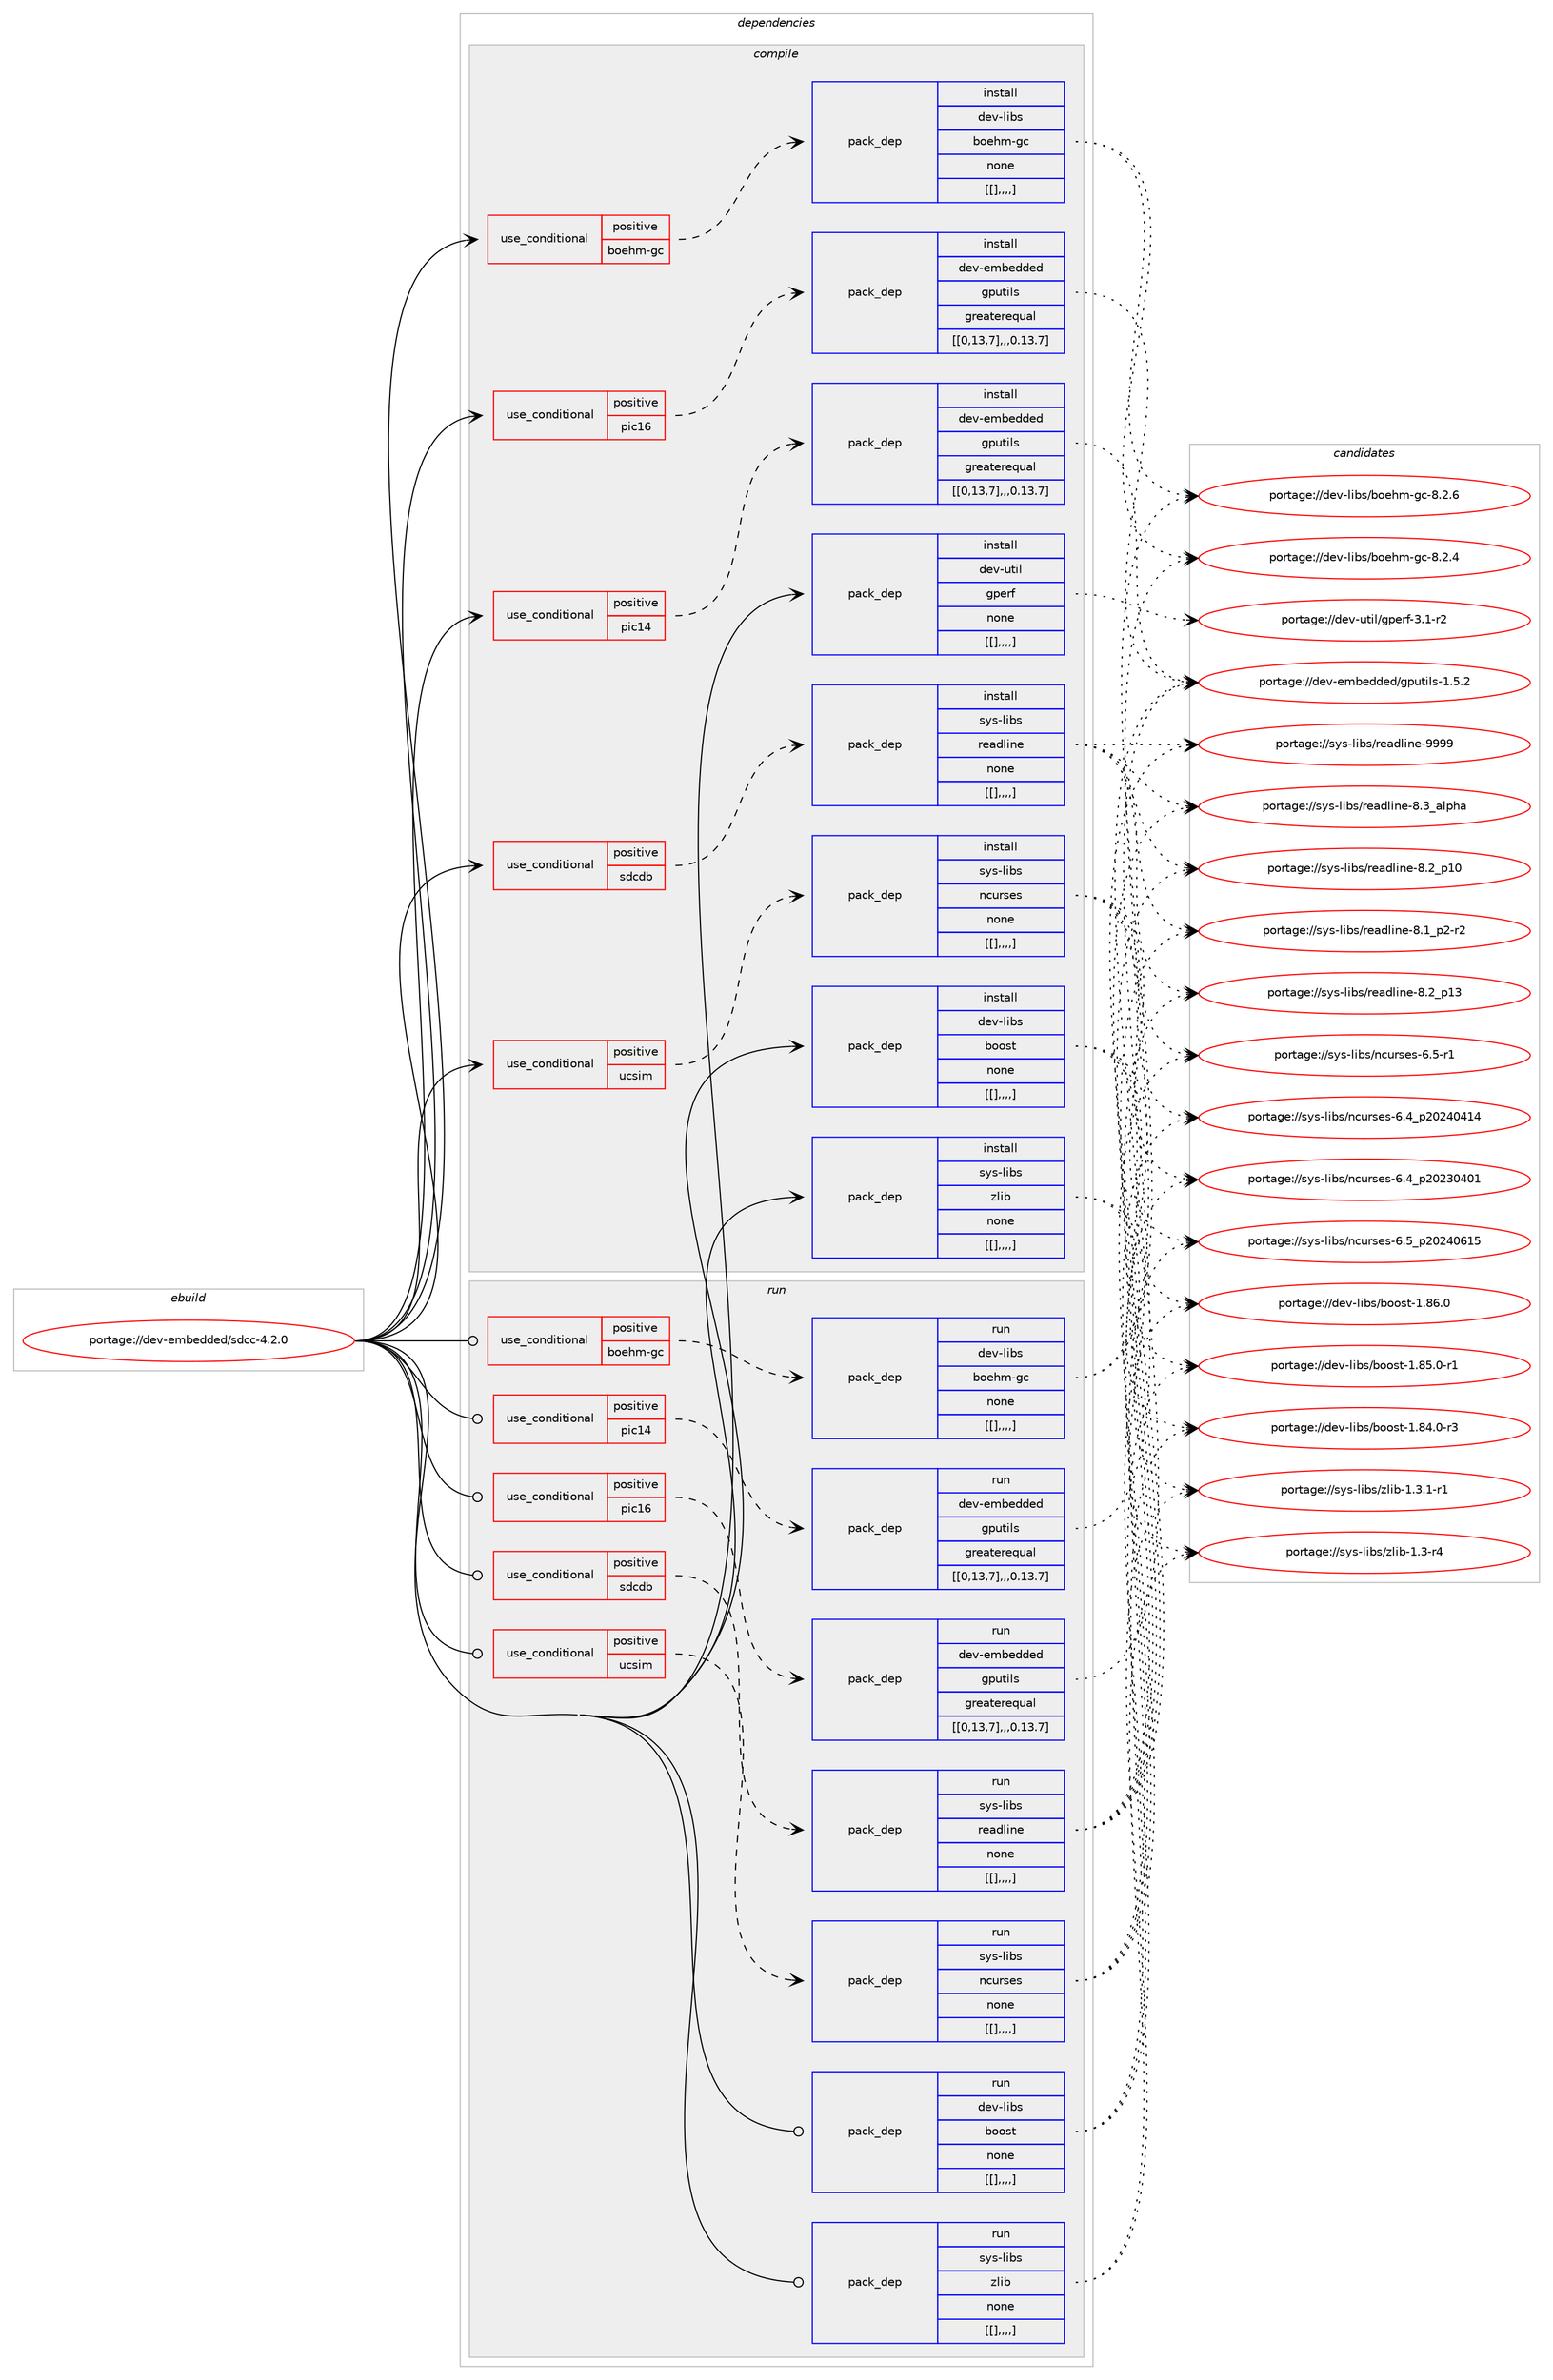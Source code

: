 digraph prolog {

# *************
# Graph options
# *************

newrank=true;
concentrate=true;
compound=true;
graph [rankdir=LR,fontname=Helvetica,fontsize=10,ranksep=1.5];#, ranksep=2.5, nodesep=0.2];
edge  [arrowhead=vee];
node  [fontname=Helvetica,fontsize=10];

# **********
# The ebuild
# **********

subgraph cluster_leftcol {
color=gray;
label=<<i>ebuild</i>>;
id [label="portage://dev-embedded/sdcc-4.2.0", color=red, width=4, href="../dev-embedded/sdcc-4.2.0.svg"];
}

# ****************
# The dependencies
# ****************

subgraph cluster_midcol {
color=gray;
label=<<i>dependencies</i>>;
subgraph cluster_compile {
fillcolor="#eeeeee";
style=filled;
label=<<i>compile</i>>;
subgraph cond20023 {
dependency74422 [label=<<TABLE BORDER="0" CELLBORDER="1" CELLSPACING="0" CELLPADDING="4"><TR><TD ROWSPAN="3" CELLPADDING="10">use_conditional</TD></TR><TR><TD>positive</TD></TR><TR><TD>boehm-gc</TD></TR></TABLE>>, shape=none, color=red];
subgraph pack53449 {
dependency74423 [label=<<TABLE BORDER="0" CELLBORDER="1" CELLSPACING="0" CELLPADDING="4" WIDTH="220"><TR><TD ROWSPAN="6" CELLPADDING="30">pack_dep</TD></TR><TR><TD WIDTH="110">install</TD></TR><TR><TD>dev-libs</TD></TR><TR><TD>boehm-gc</TD></TR><TR><TD>none</TD></TR><TR><TD>[[],,,,]</TD></TR></TABLE>>, shape=none, color=blue];
}
dependency74422:e -> dependency74423:w [weight=20,style="dashed",arrowhead="vee"];
}
id:e -> dependency74422:w [weight=20,style="solid",arrowhead="vee"];
subgraph cond20024 {
dependency74424 [label=<<TABLE BORDER="0" CELLBORDER="1" CELLSPACING="0" CELLPADDING="4"><TR><TD ROWSPAN="3" CELLPADDING="10">use_conditional</TD></TR><TR><TD>positive</TD></TR><TR><TD>pic14</TD></TR></TABLE>>, shape=none, color=red];
subgraph pack53450 {
dependency74425 [label=<<TABLE BORDER="0" CELLBORDER="1" CELLSPACING="0" CELLPADDING="4" WIDTH="220"><TR><TD ROWSPAN="6" CELLPADDING="30">pack_dep</TD></TR><TR><TD WIDTH="110">install</TD></TR><TR><TD>dev-embedded</TD></TR><TR><TD>gputils</TD></TR><TR><TD>greaterequal</TD></TR><TR><TD>[[0,13,7],,,0.13.7]</TD></TR></TABLE>>, shape=none, color=blue];
}
dependency74424:e -> dependency74425:w [weight=20,style="dashed",arrowhead="vee"];
}
id:e -> dependency74424:w [weight=20,style="solid",arrowhead="vee"];
subgraph cond20025 {
dependency74426 [label=<<TABLE BORDER="0" CELLBORDER="1" CELLSPACING="0" CELLPADDING="4"><TR><TD ROWSPAN="3" CELLPADDING="10">use_conditional</TD></TR><TR><TD>positive</TD></TR><TR><TD>pic16</TD></TR></TABLE>>, shape=none, color=red];
subgraph pack53451 {
dependency74427 [label=<<TABLE BORDER="0" CELLBORDER="1" CELLSPACING="0" CELLPADDING="4" WIDTH="220"><TR><TD ROWSPAN="6" CELLPADDING="30">pack_dep</TD></TR><TR><TD WIDTH="110">install</TD></TR><TR><TD>dev-embedded</TD></TR><TR><TD>gputils</TD></TR><TR><TD>greaterequal</TD></TR><TR><TD>[[0,13,7],,,0.13.7]</TD></TR></TABLE>>, shape=none, color=blue];
}
dependency74426:e -> dependency74427:w [weight=20,style="dashed",arrowhead="vee"];
}
id:e -> dependency74426:w [weight=20,style="solid",arrowhead="vee"];
subgraph cond20026 {
dependency74428 [label=<<TABLE BORDER="0" CELLBORDER="1" CELLSPACING="0" CELLPADDING="4"><TR><TD ROWSPAN="3" CELLPADDING="10">use_conditional</TD></TR><TR><TD>positive</TD></TR><TR><TD>sdcdb</TD></TR></TABLE>>, shape=none, color=red];
subgraph pack53452 {
dependency74429 [label=<<TABLE BORDER="0" CELLBORDER="1" CELLSPACING="0" CELLPADDING="4" WIDTH="220"><TR><TD ROWSPAN="6" CELLPADDING="30">pack_dep</TD></TR><TR><TD WIDTH="110">install</TD></TR><TR><TD>sys-libs</TD></TR><TR><TD>readline</TD></TR><TR><TD>none</TD></TR><TR><TD>[[],,,,]</TD></TR></TABLE>>, shape=none, color=blue];
}
dependency74428:e -> dependency74429:w [weight=20,style="dashed",arrowhead="vee"];
}
id:e -> dependency74428:w [weight=20,style="solid",arrowhead="vee"];
subgraph cond20027 {
dependency74430 [label=<<TABLE BORDER="0" CELLBORDER="1" CELLSPACING="0" CELLPADDING="4"><TR><TD ROWSPAN="3" CELLPADDING="10">use_conditional</TD></TR><TR><TD>positive</TD></TR><TR><TD>ucsim</TD></TR></TABLE>>, shape=none, color=red];
subgraph pack53453 {
dependency74431 [label=<<TABLE BORDER="0" CELLBORDER="1" CELLSPACING="0" CELLPADDING="4" WIDTH="220"><TR><TD ROWSPAN="6" CELLPADDING="30">pack_dep</TD></TR><TR><TD WIDTH="110">install</TD></TR><TR><TD>sys-libs</TD></TR><TR><TD>ncurses</TD></TR><TR><TD>none</TD></TR><TR><TD>[[],,,,]</TD></TR></TABLE>>, shape=none, color=blue];
}
dependency74430:e -> dependency74431:w [weight=20,style="dashed",arrowhead="vee"];
}
id:e -> dependency74430:w [weight=20,style="solid",arrowhead="vee"];
subgraph pack53454 {
dependency74432 [label=<<TABLE BORDER="0" CELLBORDER="1" CELLSPACING="0" CELLPADDING="4" WIDTH="220"><TR><TD ROWSPAN="6" CELLPADDING="30">pack_dep</TD></TR><TR><TD WIDTH="110">install</TD></TR><TR><TD>dev-libs</TD></TR><TR><TD>boost</TD></TR><TR><TD>none</TD></TR><TR><TD>[[],,,,]</TD></TR></TABLE>>, shape=none, color=blue];
}
id:e -> dependency74432:w [weight=20,style="solid",arrowhead="vee"];
subgraph pack53455 {
dependency74433 [label=<<TABLE BORDER="0" CELLBORDER="1" CELLSPACING="0" CELLPADDING="4" WIDTH="220"><TR><TD ROWSPAN="6" CELLPADDING="30">pack_dep</TD></TR><TR><TD WIDTH="110">install</TD></TR><TR><TD>dev-util</TD></TR><TR><TD>gperf</TD></TR><TR><TD>none</TD></TR><TR><TD>[[],,,,]</TD></TR></TABLE>>, shape=none, color=blue];
}
id:e -> dependency74433:w [weight=20,style="solid",arrowhead="vee"];
subgraph pack53456 {
dependency74434 [label=<<TABLE BORDER="0" CELLBORDER="1" CELLSPACING="0" CELLPADDING="4" WIDTH="220"><TR><TD ROWSPAN="6" CELLPADDING="30">pack_dep</TD></TR><TR><TD WIDTH="110">install</TD></TR><TR><TD>sys-libs</TD></TR><TR><TD>zlib</TD></TR><TR><TD>none</TD></TR><TR><TD>[[],,,,]</TD></TR></TABLE>>, shape=none, color=blue];
}
id:e -> dependency74434:w [weight=20,style="solid",arrowhead="vee"];
}
subgraph cluster_compileandrun {
fillcolor="#eeeeee";
style=filled;
label=<<i>compile and run</i>>;
}
subgraph cluster_run {
fillcolor="#eeeeee";
style=filled;
label=<<i>run</i>>;
subgraph cond20028 {
dependency74435 [label=<<TABLE BORDER="0" CELLBORDER="1" CELLSPACING="0" CELLPADDING="4"><TR><TD ROWSPAN="3" CELLPADDING="10">use_conditional</TD></TR><TR><TD>positive</TD></TR><TR><TD>boehm-gc</TD></TR></TABLE>>, shape=none, color=red];
subgraph pack53457 {
dependency74436 [label=<<TABLE BORDER="0" CELLBORDER="1" CELLSPACING="0" CELLPADDING="4" WIDTH="220"><TR><TD ROWSPAN="6" CELLPADDING="30">pack_dep</TD></TR><TR><TD WIDTH="110">run</TD></TR><TR><TD>dev-libs</TD></TR><TR><TD>boehm-gc</TD></TR><TR><TD>none</TD></TR><TR><TD>[[],,,,]</TD></TR></TABLE>>, shape=none, color=blue];
}
dependency74435:e -> dependency74436:w [weight=20,style="dashed",arrowhead="vee"];
}
id:e -> dependency74435:w [weight=20,style="solid",arrowhead="odot"];
subgraph cond20029 {
dependency74437 [label=<<TABLE BORDER="0" CELLBORDER="1" CELLSPACING="0" CELLPADDING="4"><TR><TD ROWSPAN="3" CELLPADDING="10">use_conditional</TD></TR><TR><TD>positive</TD></TR><TR><TD>pic14</TD></TR></TABLE>>, shape=none, color=red];
subgraph pack53458 {
dependency74438 [label=<<TABLE BORDER="0" CELLBORDER="1" CELLSPACING="0" CELLPADDING="4" WIDTH="220"><TR><TD ROWSPAN="6" CELLPADDING="30">pack_dep</TD></TR><TR><TD WIDTH="110">run</TD></TR><TR><TD>dev-embedded</TD></TR><TR><TD>gputils</TD></TR><TR><TD>greaterequal</TD></TR><TR><TD>[[0,13,7],,,0.13.7]</TD></TR></TABLE>>, shape=none, color=blue];
}
dependency74437:e -> dependency74438:w [weight=20,style="dashed",arrowhead="vee"];
}
id:e -> dependency74437:w [weight=20,style="solid",arrowhead="odot"];
subgraph cond20030 {
dependency74439 [label=<<TABLE BORDER="0" CELLBORDER="1" CELLSPACING="0" CELLPADDING="4"><TR><TD ROWSPAN="3" CELLPADDING="10">use_conditional</TD></TR><TR><TD>positive</TD></TR><TR><TD>pic16</TD></TR></TABLE>>, shape=none, color=red];
subgraph pack53459 {
dependency74440 [label=<<TABLE BORDER="0" CELLBORDER="1" CELLSPACING="0" CELLPADDING="4" WIDTH="220"><TR><TD ROWSPAN="6" CELLPADDING="30">pack_dep</TD></TR><TR><TD WIDTH="110">run</TD></TR><TR><TD>dev-embedded</TD></TR><TR><TD>gputils</TD></TR><TR><TD>greaterequal</TD></TR><TR><TD>[[0,13,7],,,0.13.7]</TD></TR></TABLE>>, shape=none, color=blue];
}
dependency74439:e -> dependency74440:w [weight=20,style="dashed",arrowhead="vee"];
}
id:e -> dependency74439:w [weight=20,style="solid",arrowhead="odot"];
subgraph cond20031 {
dependency74441 [label=<<TABLE BORDER="0" CELLBORDER="1" CELLSPACING="0" CELLPADDING="4"><TR><TD ROWSPAN="3" CELLPADDING="10">use_conditional</TD></TR><TR><TD>positive</TD></TR><TR><TD>sdcdb</TD></TR></TABLE>>, shape=none, color=red];
subgraph pack53460 {
dependency74442 [label=<<TABLE BORDER="0" CELLBORDER="1" CELLSPACING="0" CELLPADDING="4" WIDTH="220"><TR><TD ROWSPAN="6" CELLPADDING="30">pack_dep</TD></TR><TR><TD WIDTH="110">run</TD></TR><TR><TD>sys-libs</TD></TR><TR><TD>readline</TD></TR><TR><TD>none</TD></TR><TR><TD>[[],,,,]</TD></TR></TABLE>>, shape=none, color=blue];
}
dependency74441:e -> dependency74442:w [weight=20,style="dashed",arrowhead="vee"];
}
id:e -> dependency74441:w [weight=20,style="solid",arrowhead="odot"];
subgraph cond20032 {
dependency74443 [label=<<TABLE BORDER="0" CELLBORDER="1" CELLSPACING="0" CELLPADDING="4"><TR><TD ROWSPAN="3" CELLPADDING="10">use_conditional</TD></TR><TR><TD>positive</TD></TR><TR><TD>ucsim</TD></TR></TABLE>>, shape=none, color=red];
subgraph pack53461 {
dependency74444 [label=<<TABLE BORDER="0" CELLBORDER="1" CELLSPACING="0" CELLPADDING="4" WIDTH="220"><TR><TD ROWSPAN="6" CELLPADDING="30">pack_dep</TD></TR><TR><TD WIDTH="110">run</TD></TR><TR><TD>sys-libs</TD></TR><TR><TD>ncurses</TD></TR><TR><TD>none</TD></TR><TR><TD>[[],,,,]</TD></TR></TABLE>>, shape=none, color=blue];
}
dependency74443:e -> dependency74444:w [weight=20,style="dashed",arrowhead="vee"];
}
id:e -> dependency74443:w [weight=20,style="solid",arrowhead="odot"];
subgraph pack53462 {
dependency74445 [label=<<TABLE BORDER="0" CELLBORDER="1" CELLSPACING="0" CELLPADDING="4" WIDTH="220"><TR><TD ROWSPAN="6" CELLPADDING="30">pack_dep</TD></TR><TR><TD WIDTH="110">run</TD></TR><TR><TD>dev-libs</TD></TR><TR><TD>boost</TD></TR><TR><TD>none</TD></TR><TR><TD>[[],,,,]</TD></TR></TABLE>>, shape=none, color=blue];
}
id:e -> dependency74445:w [weight=20,style="solid",arrowhead="odot"];
subgraph pack53463 {
dependency74446 [label=<<TABLE BORDER="0" CELLBORDER="1" CELLSPACING="0" CELLPADDING="4" WIDTH="220"><TR><TD ROWSPAN="6" CELLPADDING="30">pack_dep</TD></TR><TR><TD WIDTH="110">run</TD></TR><TR><TD>sys-libs</TD></TR><TR><TD>zlib</TD></TR><TR><TD>none</TD></TR><TR><TD>[[],,,,]</TD></TR></TABLE>>, shape=none, color=blue];
}
id:e -> dependency74446:w [weight=20,style="solid",arrowhead="odot"];
}
}

# **************
# The candidates
# **************

subgraph cluster_choices {
rank=same;
color=gray;
label=<<i>candidates</i>>;

subgraph choice53449 {
color=black;
nodesep=1;
choice100101118451081059811547981111011041094510399455646504654 [label="portage://dev-libs/boehm-gc-8.2.6", color=red, width=4,href="../dev-libs/boehm-gc-8.2.6.svg"];
choice100101118451081059811547981111011041094510399455646504652 [label="portage://dev-libs/boehm-gc-8.2.4", color=red, width=4,href="../dev-libs/boehm-gc-8.2.4.svg"];
dependency74423:e -> choice100101118451081059811547981111011041094510399455646504654:w [style=dotted,weight="100"];
dependency74423:e -> choice100101118451081059811547981111011041094510399455646504652:w [style=dotted,weight="100"];
}
subgraph choice53450 {
color=black;
nodesep=1;
choice100101118451011099810110010010110047103112117116105108115454946534650 [label="portage://dev-embedded/gputils-1.5.2", color=red, width=4,href="../dev-embedded/gputils-1.5.2.svg"];
dependency74425:e -> choice100101118451011099810110010010110047103112117116105108115454946534650:w [style=dotted,weight="100"];
}
subgraph choice53451 {
color=black;
nodesep=1;
choice100101118451011099810110010010110047103112117116105108115454946534650 [label="portage://dev-embedded/gputils-1.5.2", color=red, width=4,href="../dev-embedded/gputils-1.5.2.svg"];
dependency74427:e -> choice100101118451011099810110010010110047103112117116105108115454946534650:w [style=dotted,weight="100"];
}
subgraph choice53452 {
color=black;
nodesep=1;
choice115121115451081059811547114101971001081051101014557575757 [label="portage://sys-libs/readline-9999", color=red, width=4,href="../sys-libs/readline-9999.svg"];
choice1151211154510810598115471141019710010810511010145564651959710811210497 [label="portage://sys-libs/readline-8.3_alpha", color=red, width=4,href="../sys-libs/readline-8.3_alpha.svg"];
choice1151211154510810598115471141019710010810511010145564650951124951 [label="portage://sys-libs/readline-8.2_p13", color=red, width=4,href="../sys-libs/readline-8.2_p13.svg"];
choice1151211154510810598115471141019710010810511010145564650951124948 [label="portage://sys-libs/readline-8.2_p10", color=red, width=4,href="../sys-libs/readline-8.2_p10.svg"];
choice115121115451081059811547114101971001081051101014556464995112504511450 [label="portage://sys-libs/readline-8.1_p2-r2", color=red, width=4,href="../sys-libs/readline-8.1_p2-r2.svg"];
dependency74429:e -> choice115121115451081059811547114101971001081051101014557575757:w [style=dotted,weight="100"];
dependency74429:e -> choice1151211154510810598115471141019710010810511010145564651959710811210497:w [style=dotted,weight="100"];
dependency74429:e -> choice1151211154510810598115471141019710010810511010145564650951124951:w [style=dotted,weight="100"];
dependency74429:e -> choice1151211154510810598115471141019710010810511010145564650951124948:w [style=dotted,weight="100"];
dependency74429:e -> choice115121115451081059811547114101971001081051101014556464995112504511450:w [style=dotted,weight="100"];
}
subgraph choice53453 {
color=black;
nodesep=1;
choice1151211154510810598115471109911711411510111545544653951125048505248544953 [label="portage://sys-libs/ncurses-6.5_p20240615", color=red, width=4,href="../sys-libs/ncurses-6.5_p20240615.svg"];
choice11512111545108105981154711099117114115101115455446534511449 [label="portage://sys-libs/ncurses-6.5-r1", color=red, width=4,href="../sys-libs/ncurses-6.5-r1.svg"];
choice1151211154510810598115471109911711411510111545544652951125048505248524952 [label="portage://sys-libs/ncurses-6.4_p20240414", color=red, width=4,href="../sys-libs/ncurses-6.4_p20240414.svg"];
choice1151211154510810598115471109911711411510111545544652951125048505148524849 [label="portage://sys-libs/ncurses-6.4_p20230401", color=red, width=4,href="../sys-libs/ncurses-6.4_p20230401.svg"];
dependency74431:e -> choice1151211154510810598115471109911711411510111545544653951125048505248544953:w [style=dotted,weight="100"];
dependency74431:e -> choice11512111545108105981154711099117114115101115455446534511449:w [style=dotted,weight="100"];
dependency74431:e -> choice1151211154510810598115471109911711411510111545544652951125048505248524952:w [style=dotted,weight="100"];
dependency74431:e -> choice1151211154510810598115471109911711411510111545544652951125048505148524849:w [style=dotted,weight="100"];
}
subgraph choice53454 {
color=black;
nodesep=1;
choice1001011184510810598115479811111111511645494656544648 [label="portage://dev-libs/boost-1.86.0", color=red, width=4,href="../dev-libs/boost-1.86.0.svg"];
choice10010111845108105981154798111111115116454946565346484511449 [label="portage://dev-libs/boost-1.85.0-r1", color=red, width=4,href="../dev-libs/boost-1.85.0-r1.svg"];
choice10010111845108105981154798111111115116454946565246484511451 [label="portage://dev-libs/boost-1.84.0-r3", color=red, width=4,href="../dev-libs/boost-1.84.0-r3.svg"];
dependency74432:e -> choice1001011184510810598115479811111111511645494656544648:w [style=dotted,weight="100"];
dependency74432:e -> choice10010111845108105981154798111111115116454946565346484511449:w [style=dotted,weight="100"];
dependency74432:e -> choice10010111845108105981154798111111115116454946565246484511451:w [style=dotted,weight="100"];
}
subgraph choice53455 {
color=black;
nodesep=1;
choice1001011184511711610510847103112101114102455146494511450 [label="portage://dev-util/gperf-3.1-r2", color=red, width=4,href="../dev-util/gperf-3.1-r2.svg"];
dependency74433:e -> choice1001011184511711610510847103112101114102455146494511450:w [style=dotted,weight="100"];
}
subgraph choice53456 {
color=black;
nodesep=1;
choice115121115451081059811547122108105984549465146494511449 [label="portage://sys-libs/zlib-1.3.1-r1", color=red, width=4,href="../sys-libs/zlib-1.3.1-r1.svg"];
choice11512111545108105981154712210810598454946514511452 [label="portage://sys-libs/zlib-1.3-r4", color=red, width=4,href="../sys-libs/zlib-1.3-r4.svg"];
dependency74434:e -> choice115121115451081059811547122108105984549465146494511449:w [style=dotted,weight="100"];
dependency74434:e -> choice11512111545108105981154712210810598454946514511452:w [style=dotted,weight="100"];
}
subgraph choice53457 {
color=black;
nodesep=1;
choice100101118451081059811547981111011041094510399455646504654 [label="portage://dev-libs/boehm-gc-8.2.6", color=red, width=4,href="../dev-libs/boehm-gc-8.2.6.svg"];
choice100101118451081059811547981111011041094510399455646504652 [label="portage://dev-libs/boehm-gc-8.2.4", color=red, width=4,href="../dev-libs/boehm-gc-8.2.4.svg"];
dependency74436:e -> choice100101118451081059811547981111011041094510399455646504654:w [style=dotted,weight="100"];
dependency74436:e -> choice100101118451081059811547981111011041094510399455646504652:w [style=dotted,weight="100"];
}
subgraph choice53458 {
color=black;
nodesep=1;
choice100101118451011099810110010010110047103112117116105108115454946534650 [label="portage://dev-embedded/gputils-1.5.2", color=red, width=4,href="../dev-embedded/gputils-1.5.2.svg"];
dependency74438:e -> choice100101118451011099810110010010110047103112117116105108115454946534650:w [style=dotted,weight="100"];
}
subgraph choice53459 {
color=black;
nodesep=1;
choice100101118451011099810110010010110047103112117116105108115454946534650 [label="portage://dev-embedded/gputils-1.5.2", color=red, width=4,href="../dev-embedded/gputils-1.5.2.svg"];
dependency74440:e -> choice100101118451011099810110010010110047103112117116105108115454946534650:w [style=dotted,weight="100"];
}
subgraph choice53460 {
color=black;
nodesep=1;
choice115121115451081059811547114101971001081051101014557575757 [label="portage://sys-libs/readline-9999", color=red, width=4,href="../sys-libs/readline-9999.svg"];
choice1151211154510810598115471141019710010810511010145564651959710811210497 [label="portage://sys-libs/readline-8.3_alpha", color=red, width=4,href="../sys-libs/readline-8.3_alpha.svg"];
choice1151211154510810598115471141019710010810511010145564650951124951 [label="portage://sys-libs/readline-8.2_p13", color=red, width=4,href="../sys-libs/readline-8.2_p13.svg"];
choice1151211154510810598115471141019710010810511010145564650951124948 [label="portage://sys-libs/readline-8.2_p10", color=red, width=4,href="../sys-libs/readline-8.2_p10.svg"];
choice115121115451081059811547114101971001081051101014556464995112504511450 [label="portage://sys-libs/readline-8.1_p2-r2", color=red, width=4,href="../sys-libs/readline-8.1_p2-r2.svg"];
dependency74442:e -> choice115121115451081059811547114101971001081051101014557575757:w [style=dotted,weight="100"];
dependency74442:e -> choice1151211154510810598115471141019710010810511010145564651959710811210497:w [style=dotted,weight="100"];
dependency74442:e -> choice1151211154510810598115471141019710010810511010145564650951124951:w [style=dotted,weight="100"];
dependency74442:e -> choice1151211154510810598115471141019710010810511010145564650951124948:w [style=dotted,weight="100"];
dependency74442:e -> choice115121115451081059811547114101971001081051101014556464995112504511450:w [style=dotted,weight="100"];
}
subgraph choice53461 {
color=black;
nodesep=1;
choice1151211154510810598115471109911711411510111545544653951125048505248544953 [label="portage://sys-libs/ncurses-6.5_p20240615", color=red, width=4,href="../sys-libs/ncurses-6.5_p20240615.svg"];
choice11512111545108105981154711099117114115101115455446534511449 [label="portage://sys-libs/ncurses-6.5-r1", color=red, width=4,href="../sys-libs/ncurses-6.5-r1.svg"];
choice1151211154510810598115471109911711411510111545544652951125048505248524952 [label="portage://sys-libs/ncurses-6.4_p20240414", color=red, width=4,href="../sys-libs/ncurses-6.4_p20240414.svg"];
choice1151211154510810598115471109911711411510111545544652951125048505148524849 [label="portage://sys-libs/ncurses-6.4_p20230401", color=red, width=4,href="../sys-libs/ncurses-6.4_p20230401.svg"];
dependency74444:e -> choice1151211154510810598115471109911711411510111545544653951125048505248544953:w [style=dotted,weight="100"];
dependency74444:e -> choice11512111545108105981154711099117114115101115455446534511449:w [style=dotted,weight="100"];
dependency74444:e -> choice1151211154510810598115471109911711411510111545544652951125048505248524952:w [style=dotted,weight="100"];
dependency74444:e -> choice1151211154510810598115471109911711411510111545544652951125048505148524849:w [style=dotted,weight="100"];
}
subgraph choice53462 {
color=black;
nodesep=1;
choice1001011184510810598115479811111111511645494656544648 [label="portage://dev-libs/boost-1.86.0", color=red, width=4,href="../dev-libs/boost-1.86.0.svg"];
choice10010111845108105981154798111111115116454946565346484511449 [label="portage://dev-libs/boost-1.85.0-r1", color=red, width=4,href="../dev-libs/boost-1.85.0-r1.svg"];
choice10010111845108105981154798111111115116454946565246484511451 [label="portage://dev-libs/boost-1.84.0-r3", color=red, width=4,href="../dev-libs/boost-1.84.0-r3.svg"];
dependency74445:e -> choice1001011184510810598115479811111111511645494656544648:w [style=dotted,weight="100"];
dependency74445:e -> choice10010111845108105981154798111111115116454946565346484511449:w [style=dotted,weight="100"];
dependency74445:e -> choice10010111845108105981154798111111115116454946565246484511451:w [style=dotted,weight="100"];
}
subgraph choice53463 {
color=black;
nodesep=1;
choice115121115451081059811547122108105984549465146494511449 [label="portage://sys-libs/zlib-1.3.1-r1", color=red, width=4,href="../sys-libs/zlib-1.3.1-r1.svg"];
choice11512111545108105981154712210810598454946514511452 [label="portage://sys-libs/zlib-1.3-r4", color=red, width=4,href="../sys-libs/zlib-1.3-r4.svg"];
dependency74446:e -> choice115121115451081059811547122108105984549465146494511449:w [style=dotted,weight="100"];
dependency74446:e -> choice11512111545108105981154712210810598454946514511452:w [style=dotted,weight="100"];
}
}

}
